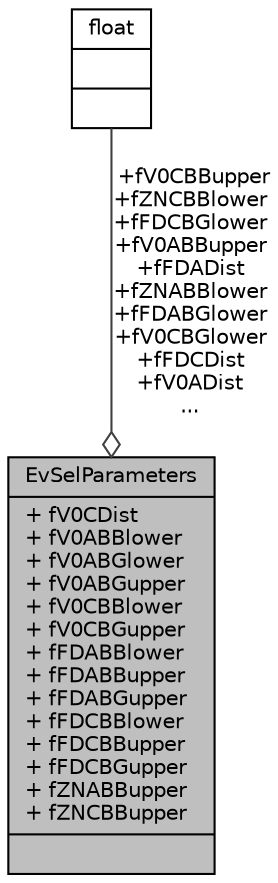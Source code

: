 digraph "EvSelParameters"
{
 // INTERACTIVE_SVG=YES
  bgcolor="transparent";
  edge [fontname="Helvetica",fontsize="10",labelfontname="Helvetica",labelfontsize="10"];
  node [fontname="Helvetica",fontsize="10",shape=record];
  Node1 [label="{EvSelParameters\n|+ fV0CDist\l+ fV0ABBlower\l+ fV0ABGlower\l+ fV0ABGupper\l+ fV0CBBlower\l+ fV0CBGupper\l+ fFDABBlower\l+ fFDABBupper\l+ fFDABGupper\l+ fFDCBBlower\l+ fFDCBBupper\l+ fFDCBGupper\l+ fZNABBupper\l+ fZNCBBupper\l|}",height=0.2,width=0.4,color="black", fillcolor="grey75", style="filled", fontcolor="black"];
  Node2 -> Node1 [color="grey25",fontsize="10",style="solid",label=" +fV0CBBupper\n+fZNCBBlower\n+fFDCBGlower\n+fV0ABBupper\n+fFDADist\n+fZNABBlower\n+fFDABGlower\n+fV0CBGlower\n+fFDCDist\n+fV0ADist\n..." ,arrowhead="odiamond",fontname="Helvetica"];
  Node2 [label="{float\n||}",height=0.2,width=0.4,color="black",URL="$d4/dc3/classfloat.html"];
}
